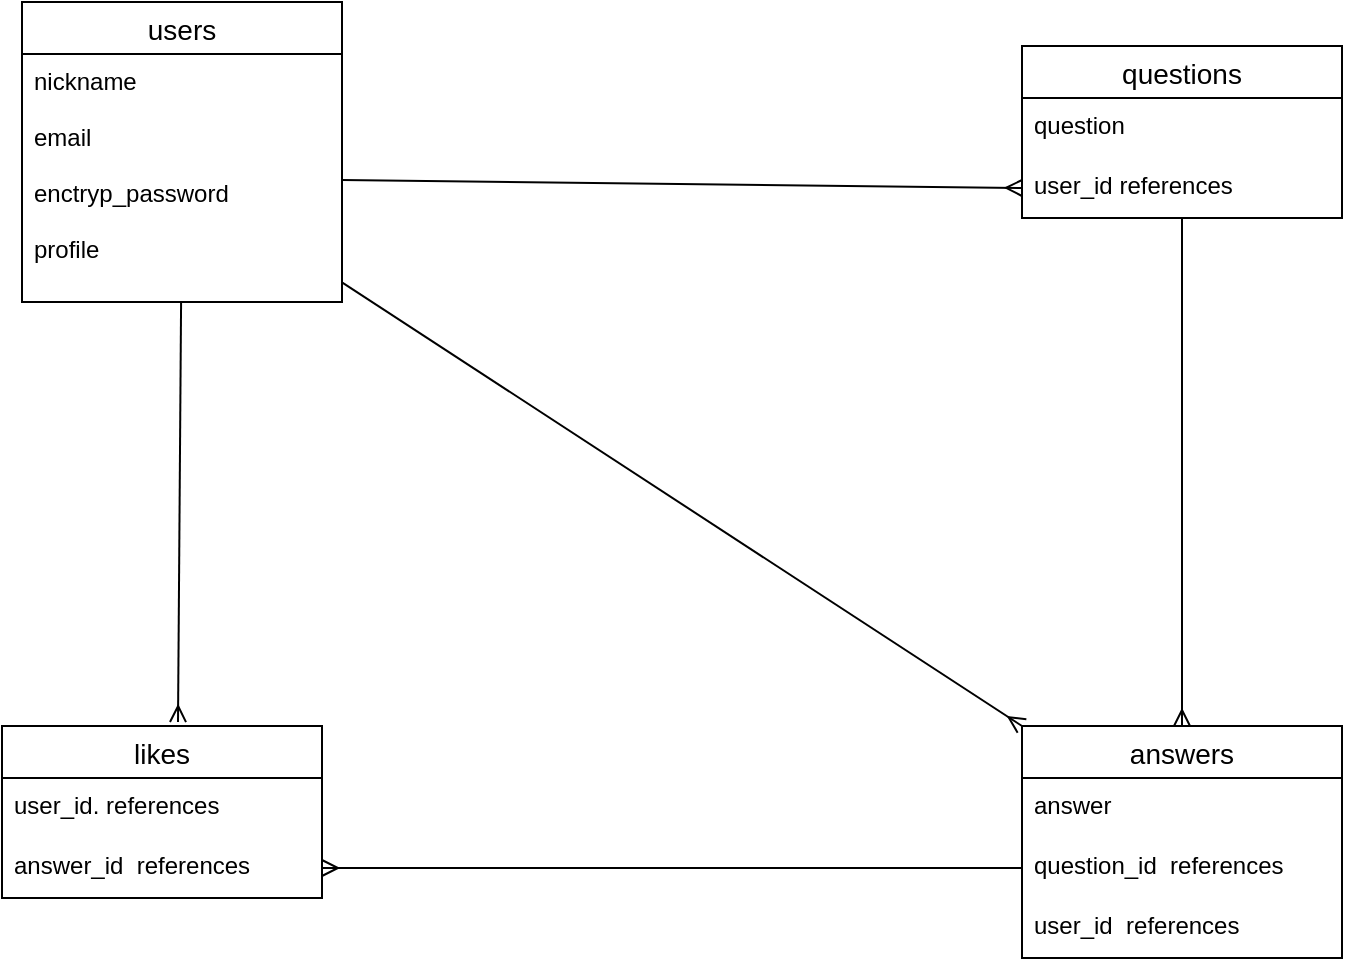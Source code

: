 <mxfile>
    <diagram id="IMobOILq_zOVax_0jlLK" name="ページ1">
        <mxGraphModel dx="758" dy="680" grid="1" gridSize="10" guides="1" tooltips="1" connect="1" arrows="1" fold="1" page="1" pageScale="1" pageWidth="827" pageHeight="1169" math="0" shadow="0">
            <root>
                <mxCell id="0"/>
                <mxCell id="1" parent="0"/>
                <mxCell id="2" value="users" style="swimlane;fontStyle=0;childLayout=stackLayout;horizontal=1;startSize=26;horizontalStack=0;resizeParent=1;resizeParentMax=0;resizeLast=0;collapsible=1;marginBottom=0;align=center;fontSize=14;" vertex="1" parent="1">
                    <mxGeometry x="60" y="48" width="160" height="150" as="geometry"/>
                </mxCell>
                <mxCell id="6" value="answers" style="swimlane;fontStyle=0;childLayout=stackLayout;horizontal=1;startSize=26;horizontalStack=0;resizeParent=1;resizeParentMax=0;resizeLast=0;collapsible=1;marginBottom=0;align=center;fontSize=14;" vertex="1" parent="1">
                    <mxGeometry x="560" y="410" width="160" height="116" as="geometry"/>
                </mxCell>
                <mxCell id="7" value="answer" style="text;strokeColor=none;fillColor=none;spacingLeft=4;spacingRight=4;overflow=hidden;rotatable=0;points=[[0,0.5],[1,0.5]];portConstraint=eastwest;fontSize=12;" vertex="1" parent="6">
                    <mxGeometry y="26" width="160" height="30" as="geometry"/>
                </mxCell>
                <mxCell id="8" value="question_id  references" style="text;strokeColor=none;fillColor=none;spacingLeft=4;spacingRight=4;overflow=hidden;rotatable=0;points=[[0,0.5],[1,0.5]];portConstraint=eastwest;fontSize=12;" vertex="1" parent="6">
                    <mxGeometry y="56" width="160" height="30" as="geometry"/>
                </mxCell>
                <mxCell id="9" value="user_id  references" style="text;strokeColor=none;fillColor=none;spacingLeft=4;spacingRight=4;overflow=hidden;rotatable=0;points=[[0,0.5],[1,0.5]];portConstraint=eastwest;fontSize=12;" vertex="1" parent="6">
                    <mxGeometry y="86" width="160" height="30" as="geometry"/>
                </mxCell>
                <mxCell id="10" value="questions" style="swimlane;fontStyle=0;childLayout=stackLayout;horizontal=1;startSize=26;horizontalStack=0;resizeParent=1;resizeParentMax=0;resizeLast=0;collapsible=1;marginBottom=0;align=center;fontSize=14;" vertex="1" parent="1">
                    <mxGeometry x="560" y="70" width="160" height="86" as="geometry"/>
                </mxCell>
                <mxCell id="11" value="question" style="text;strokeColor=none;fillColor=none;spacingLeft=4;spacingRight=4;overflow=hidden;rotatable=0;points=[[0,0.5],[1,0.5]];portConstraint=eastwest;fontSize=12;" vertex="1" parent="10">
                    <mxGeometry y="26" width="160" height="30" as="geometry"/>
                </mxCell>
                <mxCell id="12" value="user_id references" style="text;strokeColor=none;fillColor=none;spacingLeft=4;spacingRight=4;overflow=hidden;rotatable=0;points=[[0,0.5],[1,0.5]];portConstraint=eastwest;fontSize=12;" vertex="1" parent="10">
                    <mxGeometry y="56" width="160" height="30" as="geometry"/>
                </mxCell>
                <mxCell id="14" value="likes" style="swimlane;fontStyle=0;childLayout=stackLayout;horizontal=1;startSize=26;horizontalStack=0;resizeParent=1;resizeParentMax=0;resizeLast=0;collapsible=1;marginBottom=0;align=center;fontSize=14;" vertex="1" parent="1">
                    <mxGeometry x="50" y="410" width="160" height="86" as="geometry"/>
                </mxCell>
                <mxCell id="15" value="user_id. references" style="text;strokeColor=none;fillColor=none;spacingLeft=4;spacingRight=4;overflow=hidden;rotatable=0;points=[[0,0.5],[1,0.5]];portConstraint=eastwest;fontSize=12;" vertex="1" parent="14">
                    <mxGeometry y="26" width="160" height="30" as="geometry"/>
                </mxCell>
                <mxCell id="16" value="answer_id  references" style="text;strokeColor=none;fillColor=none;spacingLeft=4;spacingRight=4;overflow=hidden;rotatable=0;points=[[0,0.5],[1,0.5]];portConstraint=eastwest;fontSize=12;" vertex="1" parent="14">
                    <mxGeometry y="56" width="160" height="30" as="geometry"/>
                </mxCell>
                <mxCell id="19" style="edgeStyle=none;html=1;entryX=0;entryY=0.5;entryDx=0;entryDy=0;endArrow=ERmany;endFill=0;" edge="1" parent="1" source="3" target="12">
                    <mxGeometry relative="1" as="geometry"/>
                </mxCell>
                <mxCell id="20" style="edgeStyle=none;html=1;entryX=0;entryY=0;entryDx=0;entryDy=0;endArrow=ERmany;endFill=0;" edge="1" parent="1" source="3" target="6">
                    <mxGeometry relative="1" as="geometry"/>
                </mxCell>
                <mxCell id="24" style="edgeStyle=none;html=1;entryX=0.55;entryY=-0.023;entryDx=0;entryDy=0;entryPerimeter=0;endArrow=ERmany;endFill=0;" edge="1" parent="1" source="3" target="14">
                    <mxGeometry relative="1" as="geometry"/>
                </mxCell>
                <mxCell id="3" value="nickname&#10;&#10;email&#10;&#10;enctryp_password&#10;&#10;profile" style="text;strokeColor=none;fillColor=none;spacingLeft=4;spacingRight=4;overflow=hidden;rotatable=0;points=[[0,0.5],[1,0.5]];portConstraint=eastwest;fontSize=12;" vertex="1" parent="1">
                    <mxGeometry x="60" y="74" width="160" height="124" as="geometry"/>
                </mxCell>
                <mxCell id="21" style="edgeStyle=none;html=1;entryX=0.5;entryY=0;entryDx=0;entryDy=0;endArrow=ERmany;endFill=0;" edge="1" parent="1" source="12" target="6">
                    <mxGeometry relative="1" as="geometry"/>
                </mxCell>
                <mxCell id="22" style="edgeStyle=none;html=1;entryX=1;entryY=0.5;entryDx=0;entryDy=0;endArrow=ERmany;endFill=0;" edge="1" parent="1" source="8" target="16">
                    <mxGeometry relative="1" as="geometry"/>
                </mxCell>
            </root>
        </mxGraphModel>
    </diagram>
</mxfile>
